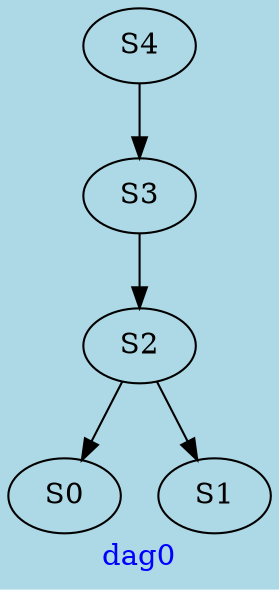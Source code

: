 digraph G{
graph [ label = "dag0" , fontcolor = "blue" , bgcolor = "lightblue" ];
S0;
S1;
S2;
S3;
S4;
S2->S0;
S2->S1;
S3->S2;
S4->S3;
}
